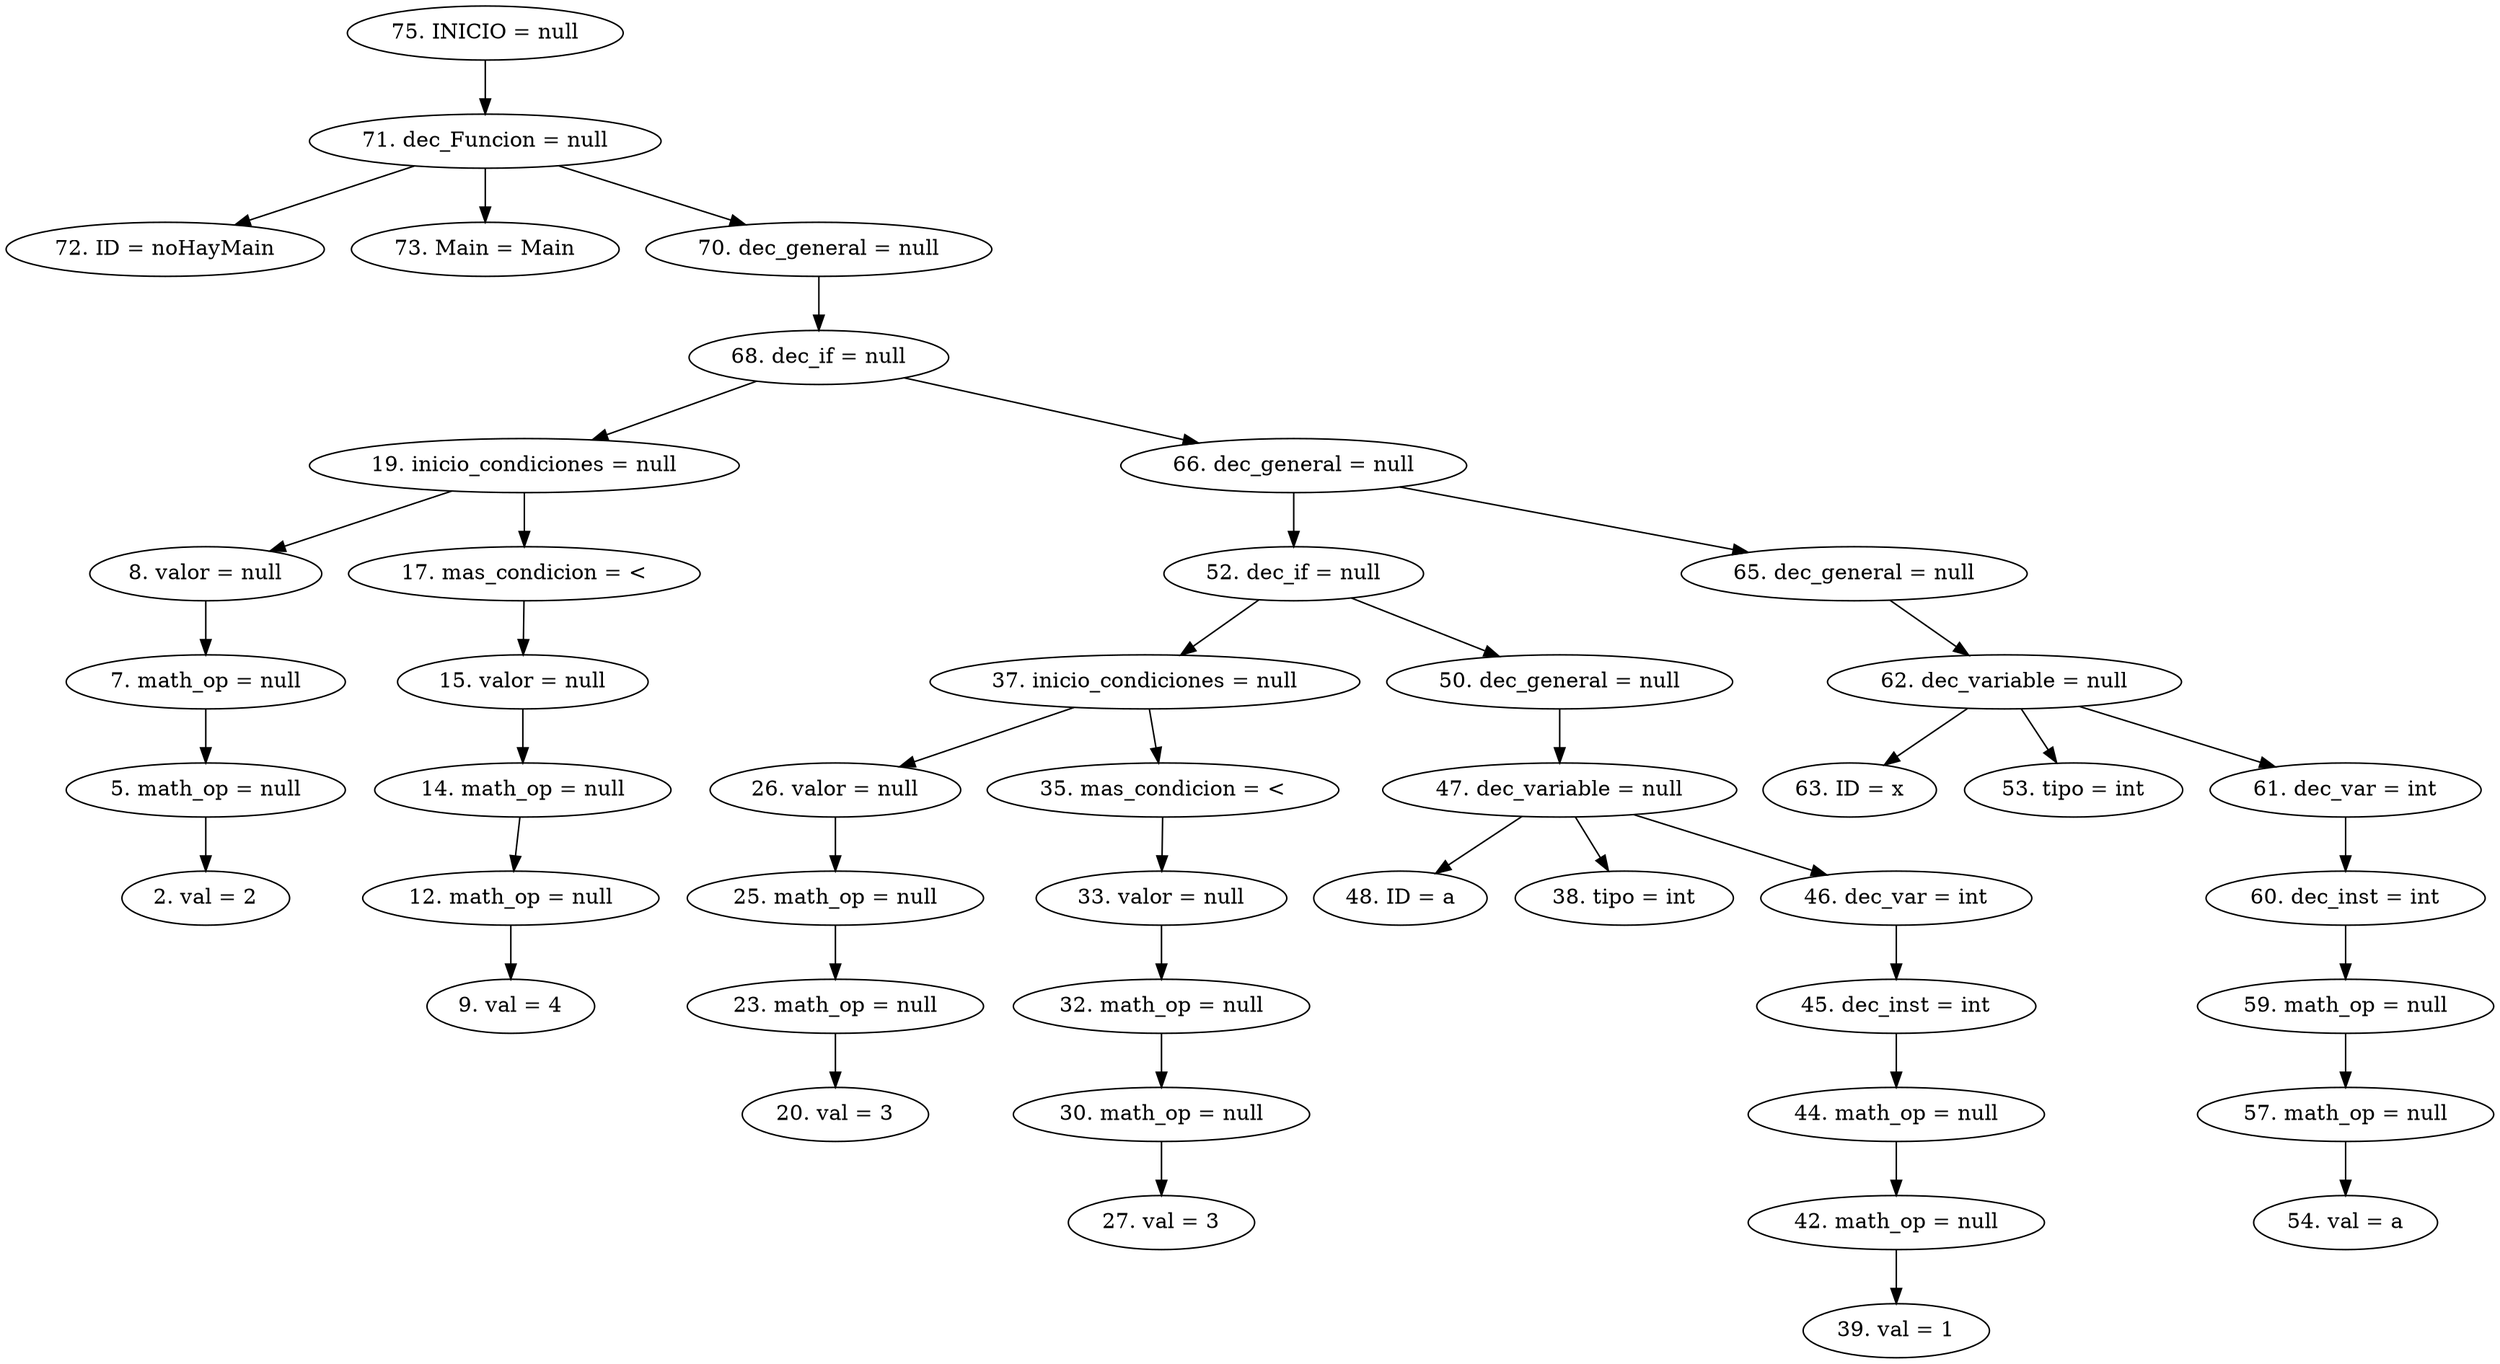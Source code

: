 digraph G {
"75. INICIO = null"->"71. dec_Funcion = null"
"71. dec_Funcion = null"->"72. ID = noHayMain"
"71. dec_Funcion = null"->"73. Main = Main"
"71. dec_Funcion = null"->"70. dec_general = null"
"70. dec_general = null"->"68. dec_if = null"
"68. dec_if = null"->"19. inicio_condiciones = null"
"19. inicio_condiciones = null"->"8. valor = null"
"8. valor = null"->"7. math_op = null"
"7. math_op = null"->"5. math_op = null"
"5. math_op = null"->"2. val = 2"
"19. inicio_condiciones = null"->"17. mas_condicion = <"
"17. mas_condicion = <"->"15. valor = null"
"15. valor = null"->"14. math_op = null"
"14. math_op = null"->"12. math_op = null"
"12. math_op = null"->"9. val = 4"
"68. dec_if = null"->"66. dec_general = null"
"66. dec_general = null"->"52. dec_if = null"
"52. dec_if = null"->"37. inicio_condiciones = null"
"37. inicio_condiciones = null"->"26. valor = null"
"26. valor = null"->"25. math_op = null"
"25. math_op = null"->"23. math_op = null"
"23. math_op = null"->"20. val = 3"
"37. inicio_condiciones = null"->"35. mas_condicion = <"
"35. mas_condicion = <"->"33. valor = null"
"33. valor = null"->"32. math_op = null"
"32. math_op = null"->"30. math_op = null"
"30. math_op = null"->"27. val = 3"
"52. dec_if = null"->"50. dec_general = null"
"50. dec_general = null"->"47. dec_variable = null"
"47. dec_variable = null"->"48. ID = a"
"47. dec_variable = null"->"38. tipo = int"
"47. dec_variable = null"->"46. dec_var = int"
"46. dec_var = int"->"45. dec_inst = int"
"45. dec_inst = int"->"44. math_op = null"
"44. math_op = null"->"42. math_op = null"
"42. math_op = null"->"39. val = 1"
"66. dec_general = null"->"65. dec_general = null"
"65. dec_general = null"->"62. dec_variable = null"
"62. dec_variable = null"->"63. ID = x"
"62. dec_variable = null"->"53. tipo = int"
"62. dec_variable = null"->"61. dec_var = int"
"61. dec_var = int"->"60. dec_inst = int"
"60. dec_inst = int"->"59. math_op = null"
"59. math_op = null"->"57. math_op = null"
"57. math_op = null"->"54. val = a"


}
